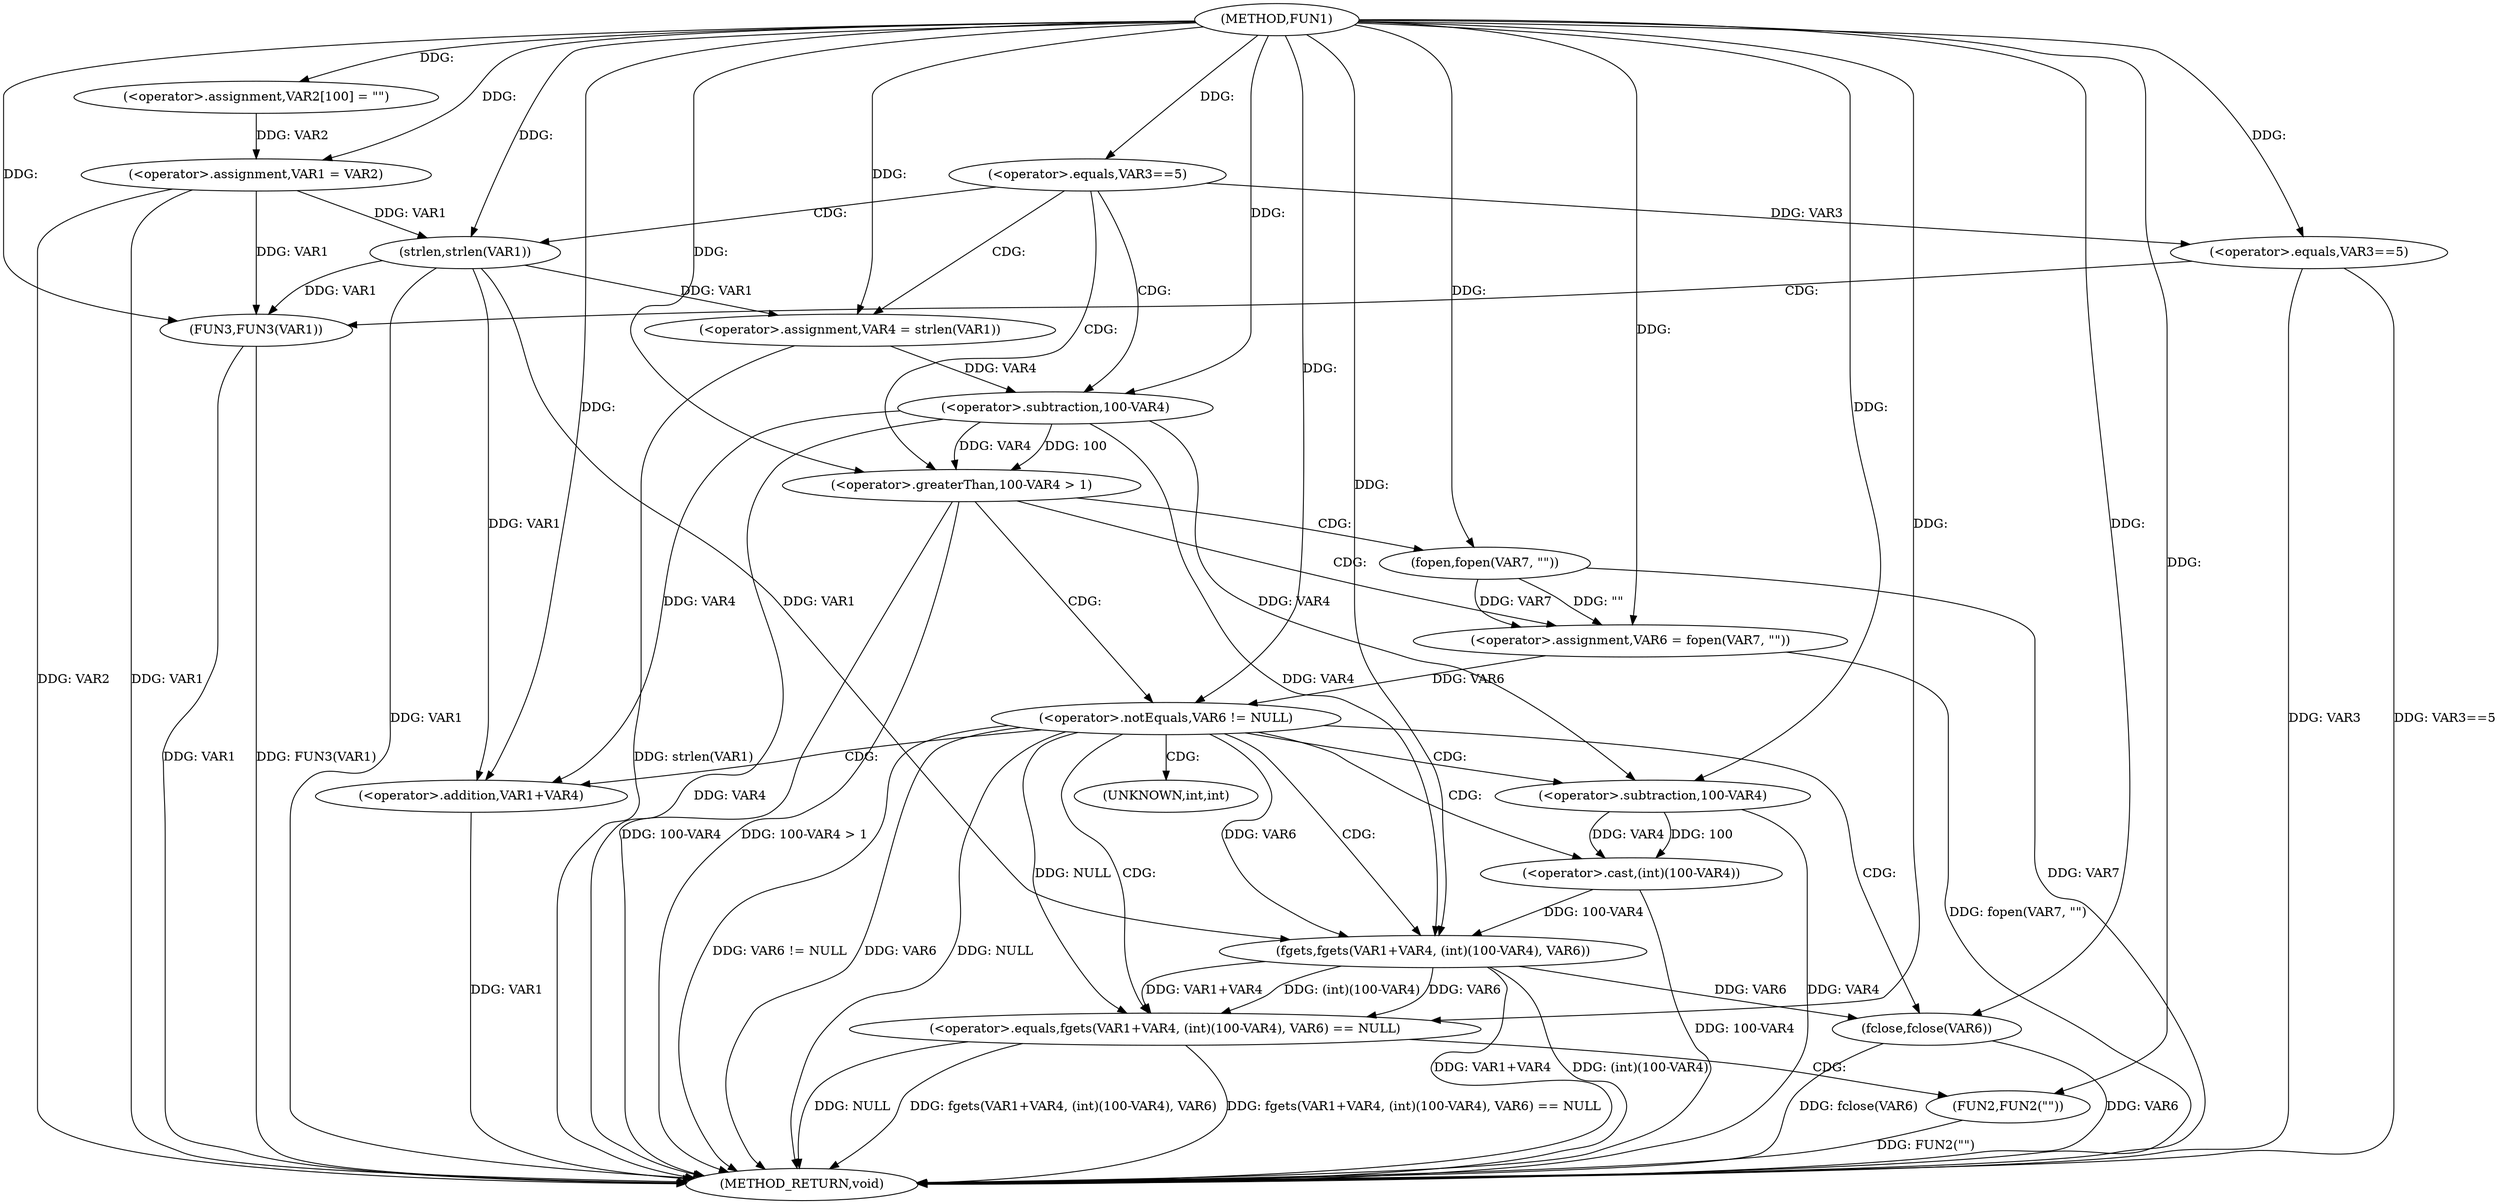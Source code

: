 digraph FUN1 {  
"1000100" [label = "(METHOD,FUN1)" ]
"1000164" [label = "(METHOD_RETURN,void)" ]
"1000104" [label = "(<operator>.assignment,VAR2[100] = \"\")" ]
"1000107" [label = "(<operator>.assignment,VAR1 = VAR2)" ]
"1000111" [label = "(<operator>.equals,VAR3==5)" ]
"1000117" [label = "(<operator>.assignment,VAR4 = strlen(VAR1))" ]
"1000119" [label = "(strlen,strlen(VAR1))" ]
"1000123" [label = "(<operator>.greaterThan,100-VAR4 > 1)" ]
"1000124" [label = "(<operator>.subtraction,100-VAR4)" ]
"1000129" [label = "(<operator>.assignment,VAR6 = fopen(VAR7, \"\"))" ]
"1000131" [label = "(fopen,fopen(VAR7, \"\"))" ]
"1000135" [label = "(<operator>.notEquals,VAR6 != NULL)" ]
"1000140" [label = "(<operator>.equals,fgets(VAR1+VAR4, (int)(100-VAR4), VAR6) == NULL)" ]
"1000141" [label = "(fgets,fgets(VAR1+VAR4, (int)(100-VAR4), VAR6))" ]
"1000142" [label = "(<operator>.addition,VAR1+VAR4)" ]
"1000145" [label = "(<operator>.cast,(int)(100-VAR4))" ]
"1000147" [label = "(<operator>.subtraction,100-VAR4)" ]
"1000153" [label = "(FUN2,FUN2(\"\"))" ]
"1000155" [label = "(fclose,fclose(VAR6))" ]
"1000158" [label = "(<operator>.equals,VAR3==5)" ]
"1000162" [label = "(FUN3,FUN3(VAR1))" ]
"1000146" [label = "(UNKNOWN,int,int)" ]
  "1000124" -> "1000164"  [ label = "DDG: VAR4"] 
  "1000141" -> "1000164"  [ label = "DDG: VAR1+VAR4"] 
  "1000107" -> "1000164"  [ label = "DDG: VAR1"] 
  "1000140" -> "1000164"  [ label = "DDG: fgets(VAR1+VAR4, (int)(100-VAR4), VAR6) == NULL"] 
  "1000147" -> "1000164"  [ label = "DDG: VAR4"] 
  "1000153" -> "1000164"  [ label = "DDG: FUN2(\"\")"] 
  "1000155" -> "1000164"  [ label = "DDG: VAR6"] 
  "1000117" -> "1000164"  [ label = "DDG: strlen(VAR1)"] 
  "1000145" -> "1000164"  [ label = "DDG: 100-VAR4"] 
  "1000158" -> "1000164"  [ label = "DDG: VAR3"] 
  "1000140" -> "1000164"  [ label = "DDG: NULL"] 
  "1000123" -> "1000164"  [ label = "DDG: 100-VAR4 > 1"] 
  "1000131" -> "1000164"  [ label = "DDG: VAR7"] 
  "1000140" -> "1000164"  [ label = "DDG: fgets(VAR1+VAR4, (int)(100-VAR4), VAR6)"] 
  "1000155" -> "1000164"  [ label = "DDG: fclose(VAR6)"] 
  "1000158" -> "1000164"  [ label = "DDG: VAR3==5"] 
  "1000135" -> "1000164"  [ label = "DDG: VAR6 != NULL"] 
  "1000119" -> "1000164"  [ label = "DDG: VAR1"] 
  "1000142" -> "1000164"  [ label = "DDG: VAR1"] 
  "1000135" -> "1000164"  [ label = "DDG: VAR6"] 
  "1000141" -> "1000164"  [ label = "DDG: (int)(100-VAR4)"] 
  "1000162" -> "1000164"  [ label = "DDG: VAR1"] 
  "1000162" -> "1000164"  [ label = "DDG: FUN3(VAR1)"] 
  "1000135" -> "1000164"  [ label = "DDG: NULL"] 
  "1000107" -> "1000164"  [ label = "DDG: VAR2"] 
  "1000129" -> "1000164"  [ label = "DDG: fopen(VAR7, \"\")"] 
  "1000123" -> "1000164"  [ label = "DDG: 100-VAR4"] 
  "1000100" -> "1000104"  [ label = "DDG: "] 
  "1000104" -> "1000107"  [ label = "DDG: VAR2"] 
  "1000100" -> "1000107"  [ label = "DDG: "] 
  "1000100" -> "1000111"  [ label = "DDG: "] 
  "1000119" -> "1000117"  [ label = "DDG: VAR1"] 
  "1000100" -> "1000117"  [ label = "DDG: "] 
  "1000107" -> "1000119"  [ label = "DDG: VAR1"] 
  "1000100" -> "1000119"  [ label = "DDG: "] 
  "1000124" -> "1000123"  [ label = "DDG: 100"] 
  "1000124" -> "1000123"  [ label = "DDG: VAR4"] 
  "1000100" -> "1000124"  [ label = "DDG: "] 
  "1000117" -> "1000124"  [ label = "DDG: VAR4"] 
  "1000100" -> "1000123"  [ label = "DDG: "] 
  "1000131" -> "1000129"  [ label = "DDG: VAR7"] 
  "1000131" -> "1000129"  [ label = "DDG: \"\""] 
  "1000100" -> "1000129"  [ label = "DDG: "] 
  "1000100" -> "1000131"  [ label = "DDG: "] 
  "1000129" -> "1000135"  [ label = "DDG: VAR6"] 
  "1000100" -> "1000135"  [ label = "DDG: "] 
  "1000141" -> "1000140"  [ label = "DDG: VAR1+VAR4"] 
  "1000141" -> "1000140"  [ label = "DDG: (int)(100-VAR4)"] 
  "1000141" -> "1000140"  [ label = "DDG: VAR6"] 
  "1000119" -> "1000141"  [ label = "DDG: VAR1"] 
  "1000100" -> "1000141"  [ label = "DDG: "] 
  "1000124" -> "1000141"  [ label = "DDG: VAR4"] 
  "1000119" -> "1000142"  [ label = "DDG: VAR1"] 
  "1000100" -> "1000142"  [ label = "DDG: "] 
  "1000124" -> "1000142"  [ label = "DDG: VAR4"] 
  "1000145" -> "1000141"  [ label = "DDG: 100-VAR4"] 
  "1000147" -> "1000145"  [ label = "DDG: 100"] 
  "1000147" -> "1000145"  [ label = "DDG: VAR4"] 
  "1000100" -> "1000147"  [ label = "DDG: "] 
  "1000124" -> "1000147"  [ label = "DDG: VAR4"] 
  "1000135" -> "1000141"  [ label = "DDG: VAR6"] 
  "1000135" -> "1000140"  [ label = "DDG: NULL"] 
  "1000100" -> "1000140"  [ label = "DDG: "] 
  "1000100" -> "1000153"  [ label = "DDG: "] 
  "1000141" -> "1000155"  [ label = "DDG: VAR6"] 
  "1000100" -> "1000155"  [ label = "DDG: "] 
  "1000111" -> "1000158"  [ label = "DDG: VAR3"] 
  "1000100" -> "1000158"  [ label = "DDG: "] 
  "1000107" -> "1000162"  [ label = "DDG: VAR1"] 
  "1000119" -> "1000162"  [ label = "DDG: VAR1"] 
  "1000100" -> "1000162"  [ label = "DDG: "] 
  "1000111" -> "1000117"  [ label = "CDG: "] 
  "1000111" -> "1000123"  [ label = "CDG: "] 
  "1000111" -> "1000124"  [ label = "CDG: "] 
  "1000111" -> "1000119"  [ label = "CDG: "] 
  "1000123" -> "1000131"  [ label = "CDG: "] 
  "1000123" -> "1000129"  [ label = "CDG: "] 
  "1000123" -> "1000135"  [ label = "CDG: "] 
  "1000135" -> "1000142"  [ label = "CDG: "] 
  "1000135" -> "1000155"  [ label = "CDG: "] 
  "1000135" -> "1000141"  [ label = "CDG: "] 
  "1000135" -> "1000147"  [ label = "CDG: "] 
  "1000135" -> "1000145"  [ label = "CDG: "] 
  "1000135" -> "1000146"  [ label = "CDG: "] 
  "1000135" -> "1000140"  [ label = "CDG: "] 
  "1000140" -> "1000153"  [ label = "CDG: "] 
  "1000158" -> "1000162"  [ label = "CDG: "] 
}
